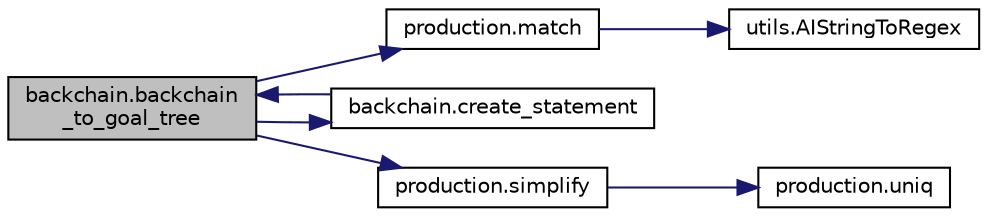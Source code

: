 digraph "backchain.backchain_to_goal_tree"
{
  edge [fontname="Helvetica",fontsize="10",labelfontname="Helvetica",labelfontsize="10"];
  node [fontname="Helvetica",fontsize="10",shape=record];
  rankdir="LR";
  Node1 [label="backchain.backchain\l_to_goal_tree",height=0.2,width=0.4,color="black", fillcolor="grey75", style="filled", fontcolor="black"];
  Node1 -> Node2 [color="midnightblue",fontsize="10",style="solid",fontname="Helvetica"];
  Node2 [label="production.match",height=0.2,width=0.4,color="black", fillcolor="white", style="filled",URL="$namespaceproduction.html#a9ba3934c56c12a0922452b8d33555f4a"];
  Node2 -> Node3 [color="midnightblue",fontsize="10",style="solid",fontname="Helvetica"];
  Node3 [label="utils.AIStringToRegex",height=0.2,width=0.4,color="black", fillcolor="white", style="filled",URL="$namespaceutils.html#a0151902f0ddac0b2729c4e2b301d9365"];
  Node1 -> Node4 [color="midnightblue",fontsize="10",style="solid",fontname="Helvetica"];
  Node4 [label="backchain.create_statement",height=0.2,width=0.4,color="black", fillcolor="white", style="filled",URL="$namespacebackchain.html#a221181d9f688096ccca60898b02c08ad"];
  Node4 -> Node1 [color="midnightblue",fontsize="10",style="solid",fontname="Helvetica"];
  Node1 -> Node5 [color="midnightblue",fontsize="10",style="solid",fontname="Helvetica"];
  Node5 [label="production.simplify",height=0.2,width=0.4,color="black", fillcolor="white", style="filled",URL="$namespaceproduction.html#a9cdd2d9b32a63904d61e06f5a0e3932e"];
  Node5 -> Node6 [color="midnightblue",fontsize="10",style="solid",fontname="Helvetica"];
  Node6 [label="production.uniq",height=0.2,width=0.4,color="black", fillcolor="white", style="filled",URL="$namespaceproduction.html#aaa6f4f50810b5cf264bd619fe117ecd1"];
}
